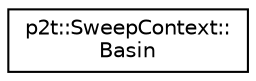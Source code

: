 digraph "Graphical Class Hierarchy"
{
  edge [fontname="Helvetica",fontsize="10",labelfontname="Helvetica",labelfontsize="10"];
  node [fontname="Helvetica",fontsize="10",shape=record];
  rankdir="LR";
  Node1 [label="p2t::SweepContext::\lBasin",height=0.2,width=0.4,color="black", fillcolor="white", style="filled",URL="$structp2t_1_1_sweep_context_1_1_basin.html"];
}
